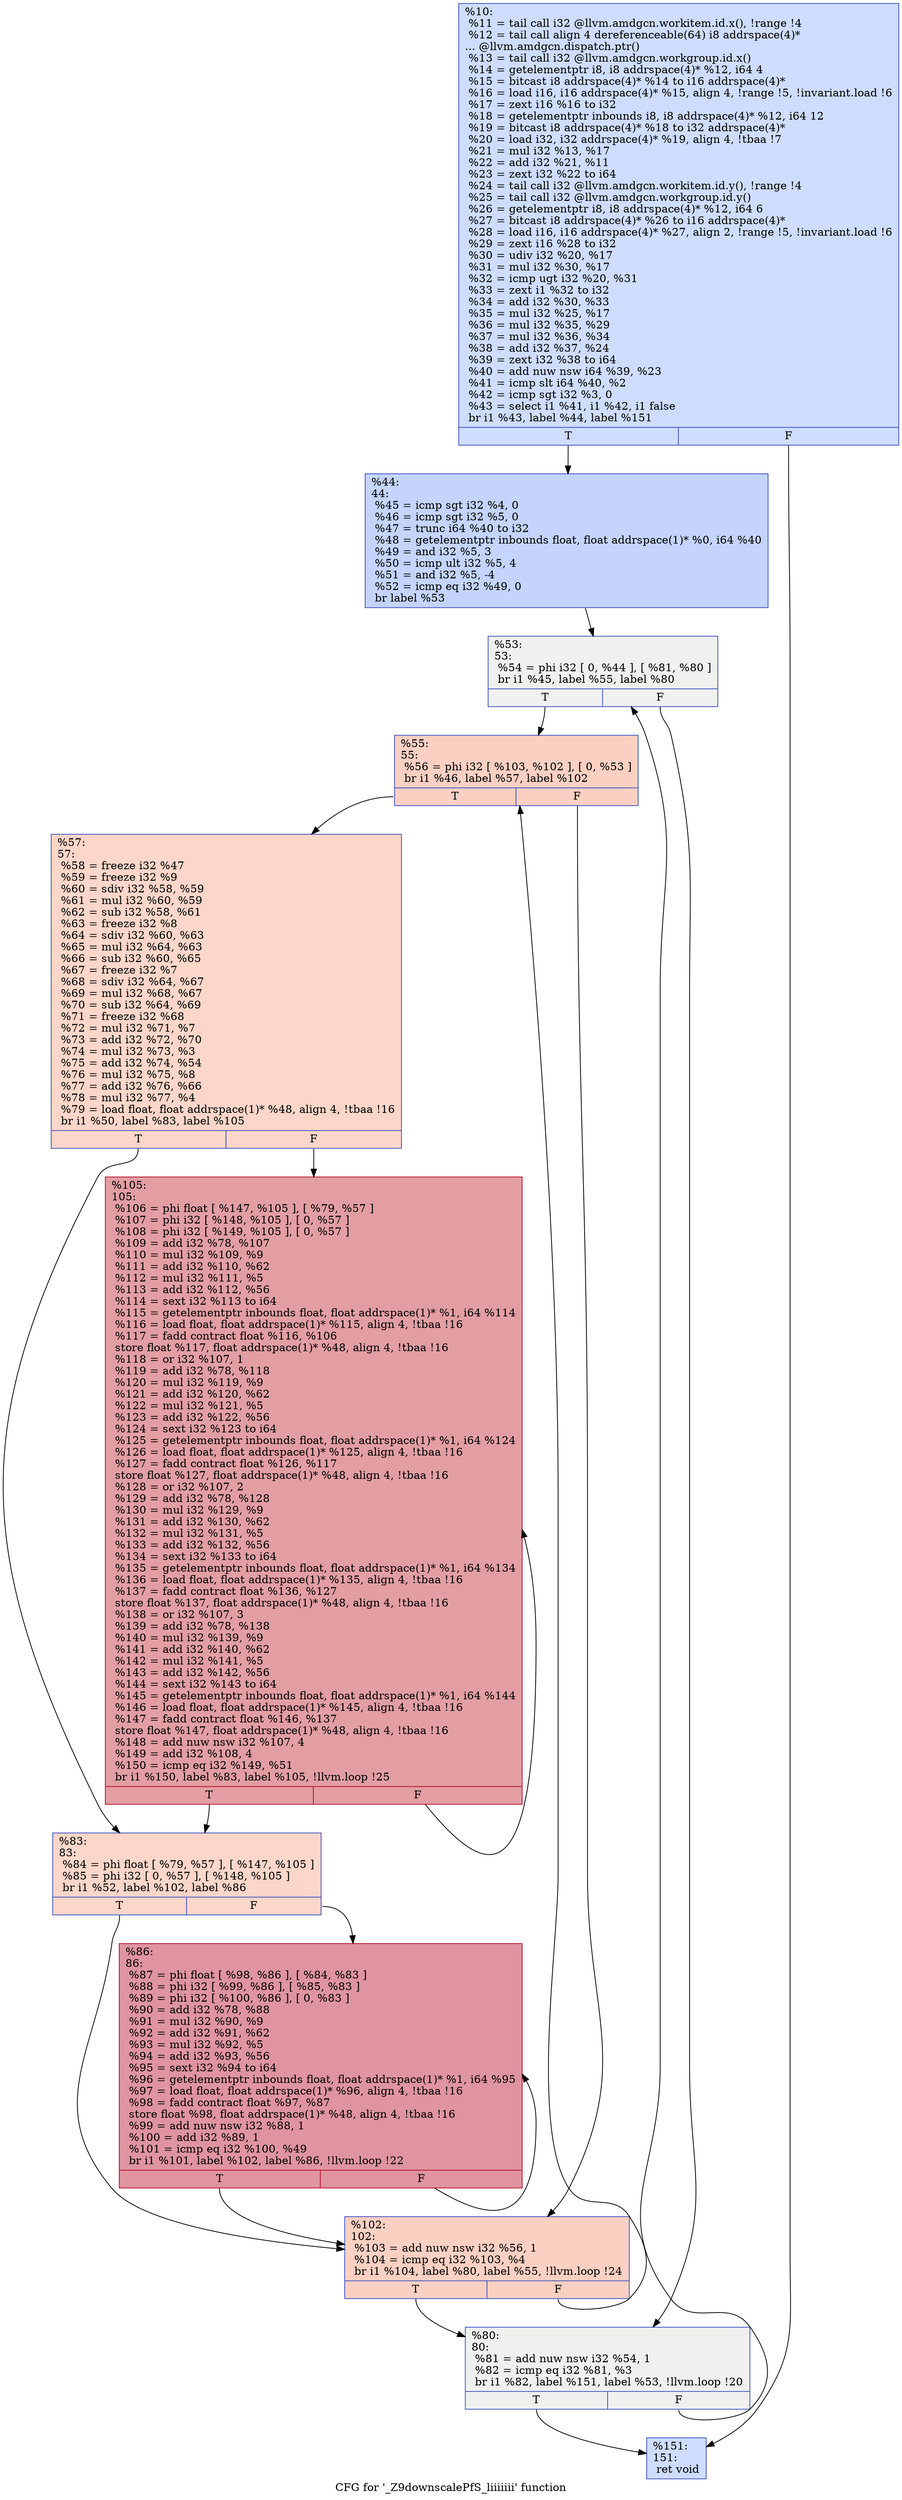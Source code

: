digraph "CFG for '_Z9downscalePfS_liiiiiii' function" {
	label="CFG for '_Z9downscalePfS_liiiiiii' function";

	Node0x5b75da0 [shape=record,color="#3d50c3ff", style=filled, fillcolor="#8fb1fe70",label="{%10:\l  %11 = tail call i32 @llvm.amdgcn.workitem.id.x(), !range !4\l  %12 = tail call align 4 dereferenceable(64) i8 addrspace(4)*\l... @llvm.amdgcn.dispatch.ptr()\l  %13 = tail call i32 @llvm.amdgcn.workgroup.id.x()\l  %14 = getelementptr i8, i8 addrspace(4)* %12, i64 4\l  %15 = bitcast i8 addrspace(4)* %14 to i16 addrspace(4)*\l  %16 = load i16, i16 addrspace(4)* %15, align 4, !range !5, !invariant.load !6\l  %17 = zext i16 %16 to i32\l  %18 = getelementptr inbounds i8, i8 addrspace(4)* %12, i64 12\l  %19 = bitcast i8 addrspace(4)* %18 to i32 addrspace(4)*\l  %20 = load i32, i32 addrspace(4)* %19, align 4, !tbaa !7\l  %21 = mul i32 %13, %17\l  %22 = add i32 %21, %11\l  %23 = zext i32 %22 to i64\l  %24 = tail call i32 @llvm.amdgcn.workitem.id.y(), !range !4\l  %25 = tail call i32 @llvm.amdgcn.workgroup.id.y()\l  %26 = getelementptr i8, i8 addrspace(4)* %12, i64 6\l  %27 = bitcast i8 addrspace(4)* %26 to i16 addrspace(4)*\l  %28 = load i16, i16 addrspace(4)* %27, align 2, !range !5, !invariant.load !6\l  %29 = zext i16 %28 to i32\l  %30 = udiv i32 %20, %17\l  %31 = mul i32 %30, %17\l  %32 = icmp ugt i32 %20, %31\l  %33 = zext i1 %32 to i32\l  %34 = add i32 %30, %33\l  %35 = mul i32 %25, %17\l  %36 = mul i32 %35, %29\l  %37 = mul i32 %36, %34\l  %38 = add i32 %37, %24\l  %39 = zext i32 %38 to i64\l  %40 = add nuw nsw i64 %39, %23\l  %41 = icmp slt i64 %40, %2\l  %42 = icmp sgt i32 %3, 0\l  %43 = select i1 %41, i1 %42, i1 false\l  br i1 %43, label %44, label %151\l|{<s0>T|<s1>F}}"];
	Node0x5b75da0:s0 -> Node0x5b7ad20;
	Node0x5b75da0:s1 -> Node0x5b7adb0;
	Node0x5b7ad20 [shape=record,color="#3d50c3ff", style=filled, fillcolor="#7a9df870",label="{%44:\l44:                                               \l  %45 = icmp sgt i32 %4, 0\l  %46 = icmp sgt i32 %5, 0\l  %47 = trunc i64 %40 to i32\l  %48 = getelementptr inbounds float, float addrspace(1)* %0, i64 %40\l  %49 = and i32 %5, 3\l  %50 = icmp ult i32 %5, 4\l  %51 = and i32 %5, -4\l  %52 = icmp eq i32 %49, 0\l  br label %53\l}"];
	Node0x5b7ad20 -> Node0x5b7b3f0;
	Node0x5b7b3f0 [shape=record,color="#3d50c3ff", style=filled, fillcolor="#dedcdb70",label="{%53:\l53:                                               \l  %54 = phi i32 [ 0, %44 ], [ %81, %80 ]\l  br i1 %45, label %55, label %80\l|{<s0>T|<s1>F}}"];
	Node0x5b7b3f0:s0 -> Node0x5b7b620;
	Node0x5b7b3f0:s1 -> Node0x5b7b4e0;
	Node0x5b7b620 [shape=record,color="#3d50c3ff", style=filled, fillcolor="#f3947570",label="{%55:\l55:                                               \l  %56 = phi i32 [ %103, %102 ], [ 0, %53 ]\l  br i1 %46, label %57, label %102\l|{<s0>T|<s1>F}}"];
	Node0x5b7b620:s0 -> Node0x5b7b8d0;
	Node0x5b7b620:s1 -> Node0x5b7b790;
	Node0x5b7b8d0 [shape=record,color="#3d50c3ff", style=filled, fillcolor="#f6a38570",label="{%57:\l57:                                               \l  %58 = freeze i32 %47\l  %59 = freeze i32 %9\l  %60 = sdiv i32 %58, %59\l  %61 = mul i32 %60, %59\l  %62 = sub i32 %58, %61\l  %63 = freeze i32 %8\l  %64 = sdiv i32 %60, %63\l  %65 = mul i32 %64, %63\l  %66 = sub i32 %60, %65\l  %67 = freeze i32 %7\l  %68 = sdiv i32 %64, %67\l  %69 = mul i32 %68, %67\l  %70 = sub i32 %64, %69\l  %71 = freeze i32 %68\l  %72 = mul i32 %71, %7\l  %73 = add i32 %72, %70\l  %74 = mul i32 %73, %3\l  %75 = add i32 %74, %54\l  %76 = mul i32 %75, %8\l  %77 = add i32 %76, %66\l  %78 = mul i32 %77, %4\l  %79 = load float, float addrspace(1)* %48, align 4, !tbaa !16\l  br i1 %50, label %83, label %105\l|{<s0>T|<s1>F}}"];
	Node0x5b7b8d0:s0 -> Node0x5b7c900;
	Node0x5b7b8d0:s1 -> Node0x5b7c950;
	Node0x5b7b4e0 [shape=record,color="#3d50c3ff", style=filled, fillcolor="#dedcdb70",label="{%80:\l80:                                               \l  %81 = add nuw nsw i32 %54, 1\l  %82 = icmp eq i32 %81, %3\l  br i1 %82, label %151, label %53, !llvm.loop !20\l|{<s0>T|<s1>F}}"];
	Node0x5b7b4e0:s0 -> Node0x5b7adb0;
	Node0x5b7b4e0:s1 -> Node0x5b7b3f0;
	Node0x5b7c900 [shape=record,color="#3d50c3ff", style=filled, fillcolor="#f6a38570",label="{%83:\l83:                                               \l  %84 = phi float [ %79, %57 ], [ %147, %105 ]\l  %85 = phi i32 [ 0, %57 ], [ %148, %105 ]\l  br i1 %52, label %102, label %86\l|{<s0>T|<s1>F}}"];
	Node0x5b7c900:s0 -> Node0x5b7b790;
	Node0x5b7c900:s1 -> Node0x5b7cf20;
	Node0x5b7cf20 [shape=record,color="#b70d28ff", style=filled, fillcolor="#b70d2870",label="{%86:\l86:                                               \l  %87 = phi float [ %98, %86 ], [ %84, %83 ]\l  %88 = phi i32 [ %99, %86 ], [ %85, %83 ]\l  %89 = phi i32 [ %100, %86 ], [ 0, %83 ]\l  %90 = add i32 %78, %88\l  %91 = mul i32 %90, %9\l  %92 = add i32 %91, %62\l  %93 = mul i32 %92, %5\l  %94 = add i32 %93, %56\l  %95 = sext i32 %94 to i64\l  %96 = getelementptr inbounds float, float addrspace(1)* %1, i64 %95\l  %97 = load float, float addrspace(1)* %96, align 4, !tbaa !16\l  %98 = fadd contract float %97, %87\l  store float %98, float addrspace(1)* %48, align 4, !tbaa !16\l  %99 = add nuw nsw i32 %88, 1\l  %100 = add i32 %89, 1\l  %101 = icmp eq i32 %100, %49\l  br i1 %101, label %102, label %86, !llvm.loop !22\l|{<s0>T|<s1>F}}"];
	Node0x5b7cf20:s0 -> Node0x5b7b790;
	Node0x5b7cf20:s1 -> Node0x5b7cf20;
	Node0x5b7b790 [shape=record,color="#3d50c3ff", style=filled, fillcolor="#f3947570",label="{%102:\l102:                                              \l  %103 = add nuw nsw i32 %56, 1\l  %104 = icmp eq i32 %103, %4\l  br i1 %104, label %80, label %55, !llvm.loop !24\l|{<s0>T|<s1>F}}"];
	Node0x5b7b790:s0 -> Node0x5b7b4e0;
	Node0x5b7b790:s1 -> Node0x5b7b620;
	Node0x5b7c950 [shape=record,color="#b70d28ff", style=filled, fillcolor="#be242e70",label="{%105:\l105:                                              \l  %106 = phi float [ %147, %105 ], [ %79, %57 ]\l  %107 = phi i32 [ %148, %105 ], [ 0, %57 ]\l  %108 = phi i32 [ %149, %105 ], [ 0, %57 ]\l  %109 = add i32 %78, %107\l  %110 = mul i32 %109, %9\l  %111 = add i32 %110, %62\l  %112 = mul i32 %111, %5\l  %113 = add i32 %112, %56\l  %114 = sext i32 %113 to i64\l  %115 = getelementptr inbounds float, float addrspace(1)* %1, i64 %114\l  %116 = load float, float addrspace(1)* %115, align 4, !tbaa !16\l  %117 = fadd contract float %116, %106\l  store float %117, float addrspace(1)* %48, align 4, !tbaa !16\l  %118 = or i32 %107, 1\l  %119 = add i32 %78, %118\l  %120 = mul i32 %119, %9\l  %121 = add i32 %120, %62\l  %122 = mul i32 %121, %5\l  %123 = add i32 %122, %56\l  %124 = sext i32 %123 to i64\l  %125 = getelementptr inbounds float, float addrspace(1)* %1, i64 %124\l  %126 = load float, float addrspace(1)* %125, align 4, !tbaa !16\l  %127 = fadd contract float %126, %117\l  store float %127, float addrspace(1)* %48, align 4, !tbaa !16\l  %128 = or i32 %107, 2\l  %129 = add i32 %78, %128\l  %130 = mul i32 %129, %9\l  %131 = add i32 %130, %62\l  %132 = mul i32 %131, %5\l  %133 = add i32 %132, %56\l  %134 = sext i32 %133 to i64\l  %135 = getelementptr inbounds float, float addrspace(1)* %1, i64 %134\l  %136 = load float, float addrspace(1)* %135, align 4, !tbaa !16\l  %137 = fadd contract float %136, %127\l  store float %137, float addrspace(1)* %48, align 4, !tbaa !16\l  %138 = or i32 %107, 3\l  %139 = add i32 %78, %138\l  %140 = mul i32 %139, %9\l  %141 = add i32 %140, %62\l  %142 = mul i32 %141, %5\l  %143 = add i32 %142, %56\l  %144 = sext i32 %143 to i64\l  %145 = getelementptr inbounds float, float addrspace(1)* %1, i64 %144\l  %146 = load float, float addrspace(1)* %145, align 4, !tbaa !16\l  %147 = fadd contract float %146, %137\l  store float %147, float addrspace(1)* %48, align 4, !tbaa !16\l  %148 = add nuw nsw i32 %107, 4\l  %149 = add i32 %108, 4\l  %150 = icmp eq i32 %149, %51\l  br i1 %150, label %83, label %105, !llvm.loop !25\l|{<s0>T|<s1>F}}"];
	Node0x5b7c950:s0 -> Node0x5b7c900;
	Node0x5b7c950:s1 -> Node0x5b7c950;
	Node0x5b7adb0 [shape=record,color="#3d50c3ff", style=filled, fillcolor="#8fb1fe70",label="{%151:\l151:                                              \l  ret void\l}"];
}
